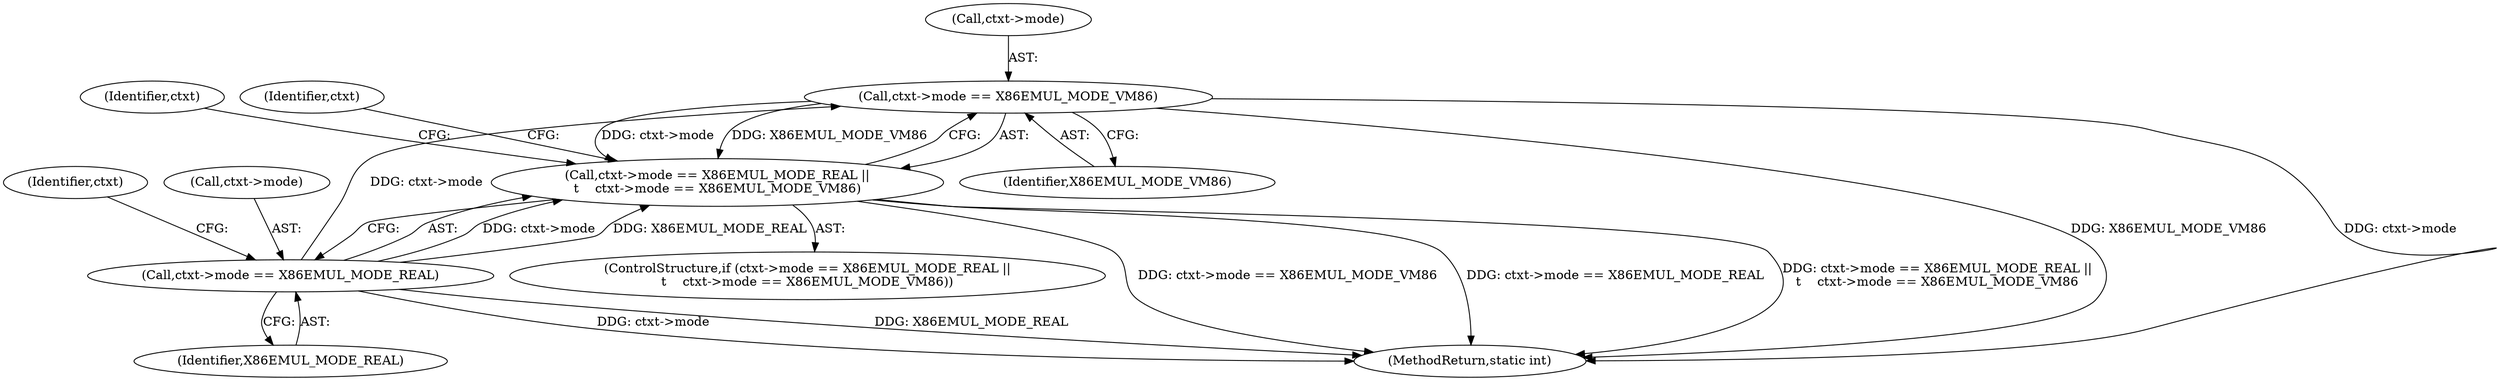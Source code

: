 digraph "0_linux_234f3ce485d54017f15cf5e0699cff4100121601_6@pointer" {
"1000131" [label="(Call,ctxt->mode == X86EMUL_MODE_VM86)"];
"1000126" [label="(Call,ctxt->mode == X86EMUL_MODE_REAL)"];
"1000125" [label="(Call,ctxt->mode == X86EMUL_MODE_REAL ||\n\t    ctxt->mode == X86EMUL_MODE_VM86)"];
"1000124" [label="(ControlStructure,if (ctxt->mode == X86EMUL_MODE_REAL ||\n\t    ctxt->mode == X86EMUL_MODE_VM86))"];
"1000133" [label="(Identifier,ctxt)"];
"1000131" [label="(Call,ctxt->mode == X86EMUL_MODE_VM86)"];
"1000132" [label="(Call,ctxt->mode)"];
"1000126" [label="(Call,ctxt->mode == X86EMUL_MODE_REAL)"];
"1000125" [label="(Call,ctxt->mode == X86EMUL_MODE_REAL ||\n\t    ctxt->mode == X86EMUL_MODE_VM86)"];
"1000127" [label="(Call,ctxt->mode)"];
"1000141" [label="(Identifier,ctxt)"];
"1000290" [label="(MethodReturn,static int)"];
"1000138" [label="(Identifier,ctxt)"];
"1000135" [label="(Identifier,X86EMUL_MODE_VM86)"];
"1000130" [label="(Identifier,X86EMUL_MODE_REAL)"];
"1000131" -> "1000125"  [label="AST: "];
"1000131" -> "1000135"  [label="CFG: "];
"1000132" -> "1000131"  [label="AST: "];
"1000135" -> "1000131"  [label="AST: "];
"1000125" -> "1000131"  [label="CFG: "];
"1000131" -> "1000290"  [label="DDG: ctxt->mode"];
"1000131" -> "1000290"  [label="DDG: X86EMUL_MODE_VM86"];
"1000131" -> "1000125"  [label="DDG: ctxt->mode"];
"1000131" -> "1000125"  [label="DDG: X86EMUL_MODE_VM86"];
"1000126" -> "1000131"  [label="DDG: ctxt->mode"];
"1000126" -> "1000125"  [label="AST: "];
"1000126" -> "1000130"  [label="CFG: "];
"1000127" -> "1000126"  [label="AST: "];
"1000130" -> "1000126"  [label="AST: "];
"1000133" -> "1000126"  [label="CFG: "];
"1000125" -> "1000126"  [label="CFG: "];
"1000126" -> "1000290"  [label="DDG: X86EMUL_MODE_REAL"];
"1000126" -> "1000290"  [label="DDG: ctxt->mode"];
"1000126" -> "1000125"  [label="DDG: ctxt->mode"];
"1000126" -> "1000125"  [label="DDG: X86EMUL_MODE_REAL"];
"1000125" -> "1000124"  [label="AST: "];
"1000138" -> "1000125"  [label="CFG: "];
"1000141" -> "1000125"  [label="CFG: "];
"1000125" -> "1000290"  [label="DDG: ctxt->mode == X86EMUL_MODE_REAL"];
"1000125" -> "1000290"  [label="DDG: ctxt->mode == X86EMUL_MODE_REAL ||\n\t    ctxt->mode == X86EMUL_MODE_VM86"];
"1000125" -> "1000290"  [label="DDG: ctxt->mode == X86EMUL_MODE_VM86"];
}
